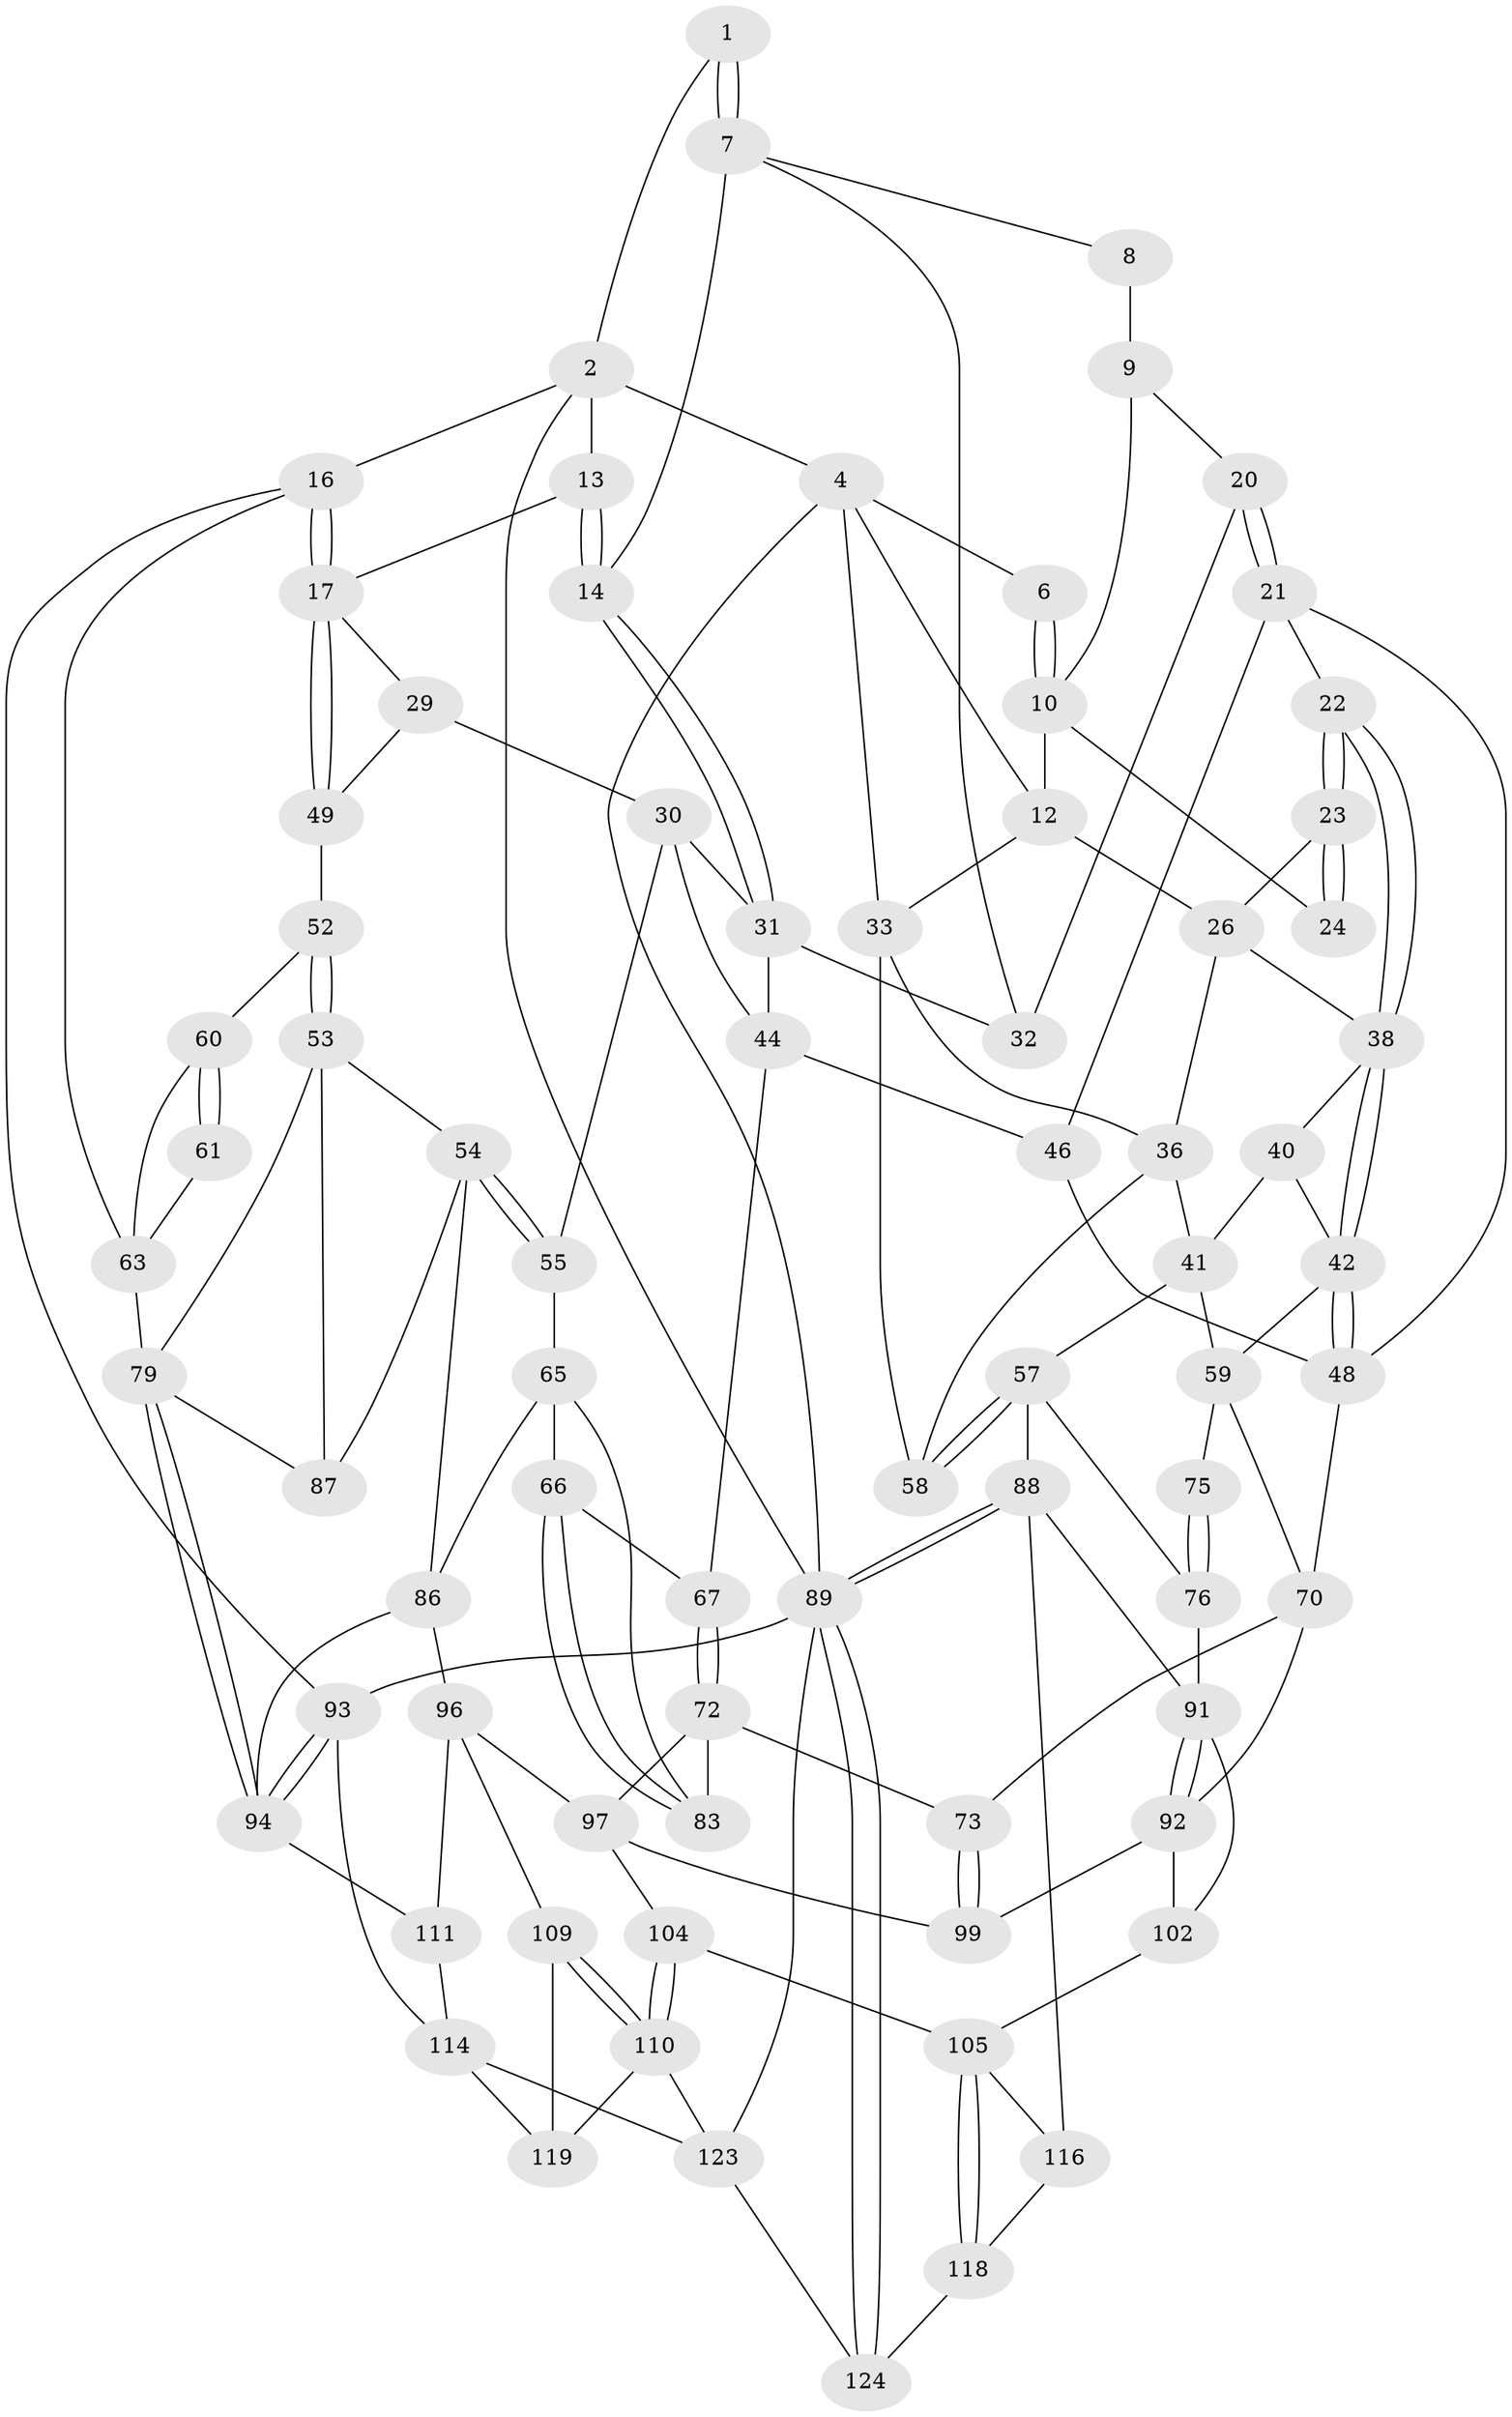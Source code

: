 // Generated by graph-tools (version 1.1) at 2025/24/03/03/25 07:24:39]
// undirected, 76 vertices, 161 edges
graph export_dot {
graph [start="1"]
  node [color=gray90,style=filled];
  1 [pos="+0.43669405983542714+0"];
  2 [pos="+0.804942452716029+0",super="+3"];
  4 [pos="+0+0",super="+5"];
  6 [pos="+0.3858474340588139+0"];
  7 [pos="+0.48802121332934184+0.10400949247480626",super="+15"];
  8 [pos="+0.47987693439926965+0.10672653438284156"];
  9 [pos="+0.34891048469217195+0.08190303865436713",super="+19"];
  10 [pos="+0.3473786856543275+0.08087959301028481",super="+11"];
  12 [pos="+0.17205209251267065+0.0798990359139051",super="+25"];
  13 [pos="+0.7998355007211516+0"];
  14 [pos="+0.65249529709531+0.08615055301653471"];
  16 [pos="+1+0.24396601171672733",super="+62"];
  17 [pos="+1+0.2556977816381606",super="+18"];
  20 [pos="+0.3853374360284868+0.24094619589905758"];
  21 [pos="+0.38178997828033806+0.2452864830474576",super="+47"];
  22 [pos="+0.3451473632974944+0.2371357414563247"];
  23 [pos="+0.31923291483033883+0.20915884436818527",super="+28"];
  24 [pos="+0.32147906732365994+0.1311343631630731"];
  26 [pos="+0.15872010883359644+0.15101677925844334",super="+27"];
  29 [pos="+0.8394322759698856+0.244949320367846"];
  30 [pos="+0.7521891778950304+0.25716040034881804",super="+51"];
  31 [pos="+0.71916546886612+0.23589193446047",super="+35"];
  32 [pos="+0.5388989309826349+0.21203320500832512"];
  33 [pos="+0.0550506208329338+0.1049468276933611",super="+34"];
  36 [pos="+0.05488410647141461+0.20170587600109",super="+37"];
  38 [pos="+0.24347871263602988+0.29958766834145695",super="+39"];
  40 [pos="+0.1502842623192663+0.27700130446790155"];
  41 [pos="+0.10988250944583676+0.32931774674914394",super="+56"];
  42 [pos="+0.24856046499411863+0.38314495841825047",super="+43"];
  44 [pos="+0.5529267410483345+0.3268629560037242",super="+45"];
  46 [pos="+0.5001250336077148+0.38543732383696255"];
  48 [pos="+0.30521362179913075+0.4084548235765982",super="+69"];
  49 [pos="+1+0.2815768042604688",super="+50"];
  52 [pos="+0.8355619724304562+0.45926299583818775"];
  53 [pos="+0.7841133285733737+0.4717558326637585",super="+81"];
  54 [pos="+0.7471529692311503+0.4689881717260068",super="+85"];
  55 [pos="+0.72583309476358+0.4563969973821499"];
  57 [pos="+0+0.3990171135440843",super="+77"];
  58 [pos="+0+0.27501631971094415"];
  59 [pos="+0.12727482462938547+0.4323478218079702",super="+71"];
  60 [pos="+0.8502880420065391+0.4649455203197353",super="+68"];
  61 [pos="+0.9866101490362026+0.36688808771765113",super="+64"];
  63 [pos="+1+0.5272339829699265",super="+78"];
  65 [pos="+0.6650263353403792+0.475280195214266",super="+82"];
  66 [pos="+0.6485368621322399+0.47639473307942565"];
  67 [pos="+0.5302108623909789+0.45702806743640295"];
  70 [pos="+0.32732665213276196+0.5206135393060747",super="+74"];
  72 [pos="+0.4872783575944825+0.5783422348794918",super="+84"];
  73 [pos="+0.4172451007885556+0.5796233183417735"];
  75 [pos="+0.1453556458190248+0.5039996472017866"];
  76 [pos="+0+0.6312601153599232",super="+90"];
  79 [pos="+0.8854537394494792+0.6828316990961643",super="+80"];
  83 [pos="+0.6134947468016908+0.5706314567141303"];
  86 [pos="+0.6895603039664554+0.6508926332709696",super="+95"];
  87 [pos="+0.7800240746433346+0.6015486205493958"];
  88 [pos="+0+0.8313969303279504",super="+107"];
  89 [pos="+0+1",super="+112"];
  91 [pos="+0.17511065522778746+0.6585651158819353",super="+103"];
  92 [pos="+0.2775603826645597+0.5999394025229372",super="+100"];
  93 [pos="+1+0.8025238691646148",super="+113"];
  94 [pos="+0.8870818305173858+0.6928386414606661",super="+98"];
  96 [pos="+0.6153024787111233+0.7018391318936797",super="+108"];
  97 [pos="+0.5259414202470759+0.6507381938819358",super="+101"];
  99 [pos="+0.3776577351443811+0.6803043410563911"];
  102 [pos="+0.30520520911073673+0.7650307921899187"];
  104 [pos="+0.43012678071429444+0.8452839919569262"];
  105 [pos="+0.426765612251602+0.8448169823183167",super="+106"];
  109 [pos="+0.5885251828620356+0.817916706805116",super="+120"];
  110 [pos="+0.4623137946245104+0.8747624243273705",super="+122"];
  111 [pos="+0.7834839141943047+0.8466654871642975"];
  114 [pos="+0.8094821607959922+0.9068267417148457",super="+115"];
  116 [pos="+0.28476286084495883+0.8481474915652631",super="+117"];
  118 [pos="+0.3090240688867003+0.9334657181618156",super="+125"];
  119 [pos="+0.7576994816327854+0.889392965589683",super="+121"];
  123 [pos="+0.5136687388615355+1",super="+126"];
  124 [pos="+0.20689362184093396+1"];
  1 -- 2;
  1 -- 7;
  1 -- 7;
  2 -- 13;
  2 -- 16;
  2 -- 4;
  2 -- 89;
  4 -- 89;
  4 -- 33;
  4 -- 12;
  4 -- 6;
  6 -- 10;
  6 -- 10;
  7 -- 8;
  7 -- 32;
  7 -- 14;
  8 -- 9 [weight=2];
  9 -- 10;
  9 -- 20;
  10 -- 24;
  10 -- 12;
  12 -- 33;
  12 -- 26;
  13 -- 14;
  13 -- 14;
  13 -- 17;
  14 -- 31;
  14 -- 31;
  16 -- 17;
  16 -- 17;
  16 -- 93;
  16 -- 63;
  17 -- 49;
  17 -- 49;
  17 -- 29;
  20 -- 21;
  20 -- 21;
  20 -- 32;
  21 -- 22;
  21 -- 48;
  21 -- 46;
  22 -- 23;
  22 -- 23;
  22 -- 38;
  22 -- 38;
  23 -- 24 [weight=2];
  23 -- 24;
  23 -- 26;
  26 -- 36;
  26 -- 38;
  29 -- 30;
  29 -- 49;
  30 -- 31;
  30 -- 44;
  30 -- 55;
  31 -- 32;
  31 -- 44;
  33 -- 58;
  33 -- 36;
  36 -- 41;
  36 -- 58;
  38 -- 42;
  38 -- 42;
  38 -- 40;
  40 -- 41;
  40 -- 42;
  41 -- 59;
  41 -- 57;
  42 -- 48;
  42 -- 48;
  42 -- 59;
  44 -- 67;
  44 -- 46;
  46 -- 48;
  48 -- 70;
  49 -- 52;
  52 -- 53;
  52 -- 53;
  52 -- 60;
  53 -- 54;
  53 -- 87;
  53 -- 79;
  54 -- 55;
  54 -- 55;
  54 -- 86;
  54 -- 87;
  55 -- 65;
  57 -- 58;
  57 -- 58;
  57 -- 88;
  57 -- 76;
  59 -- 75;
  59 -- 70;
  60 -- 61 [weight=2];
  60 -- 61;
  60 -- 63;
  61 -- 63;
  63 -- 79;
  65 -- 66;
  65 -- 83;
  65 -- 86;
  66 -- 67;
  66 -- 83;
  66 -- 83;
  67 -- 72;
  67 -- 72;
  70 -- 73;
  70 -- 92;
  72 -- 73;
  72 -- 97;
  72 -- 83;
  73 -- 99;
  73 -- 99;
  75 -- 76 [weight=2];
  75 -- 76;
  76 -- 91;
  79 -- 94;
  79 -- 94;
  79 -- 87;
  86 -- 96;
  86 -- 94;
  88 -- 89;
  88 -- 89;
  88 -- 91;
  88 -- 116;
  89 -- 124;
  89 -- 124;
  89 -- 93;
  89 -- 123;
  91 -- 92;
  91 -- 92;
  91 -- 102;
  92 -- 99;
  92 -- 102;
  93 -- 94;
  93 -- 94;
  93 -- 114;
  94 -- 111;
  96 -- 97;
  96 -- 109;
  96 -- 111;
  97 -- 104;
  97 -- 99;
  102 -- 105;
  104 -- 105;
  104 -- 110;
  104 -- 110;
  105 -- 118;
  105 -- 118;
  105 -- 116;
  109 -- 110;
  109 -- 110;
  109 -- 119 [weight=2];
  110 -- 123;
  110 -- 119;
  111 -- 114;
  114 -- 119;
  114 -- 123;
  116 -- 118 [weight=2];
  118 -- 124;
  123 -- 124;
}
